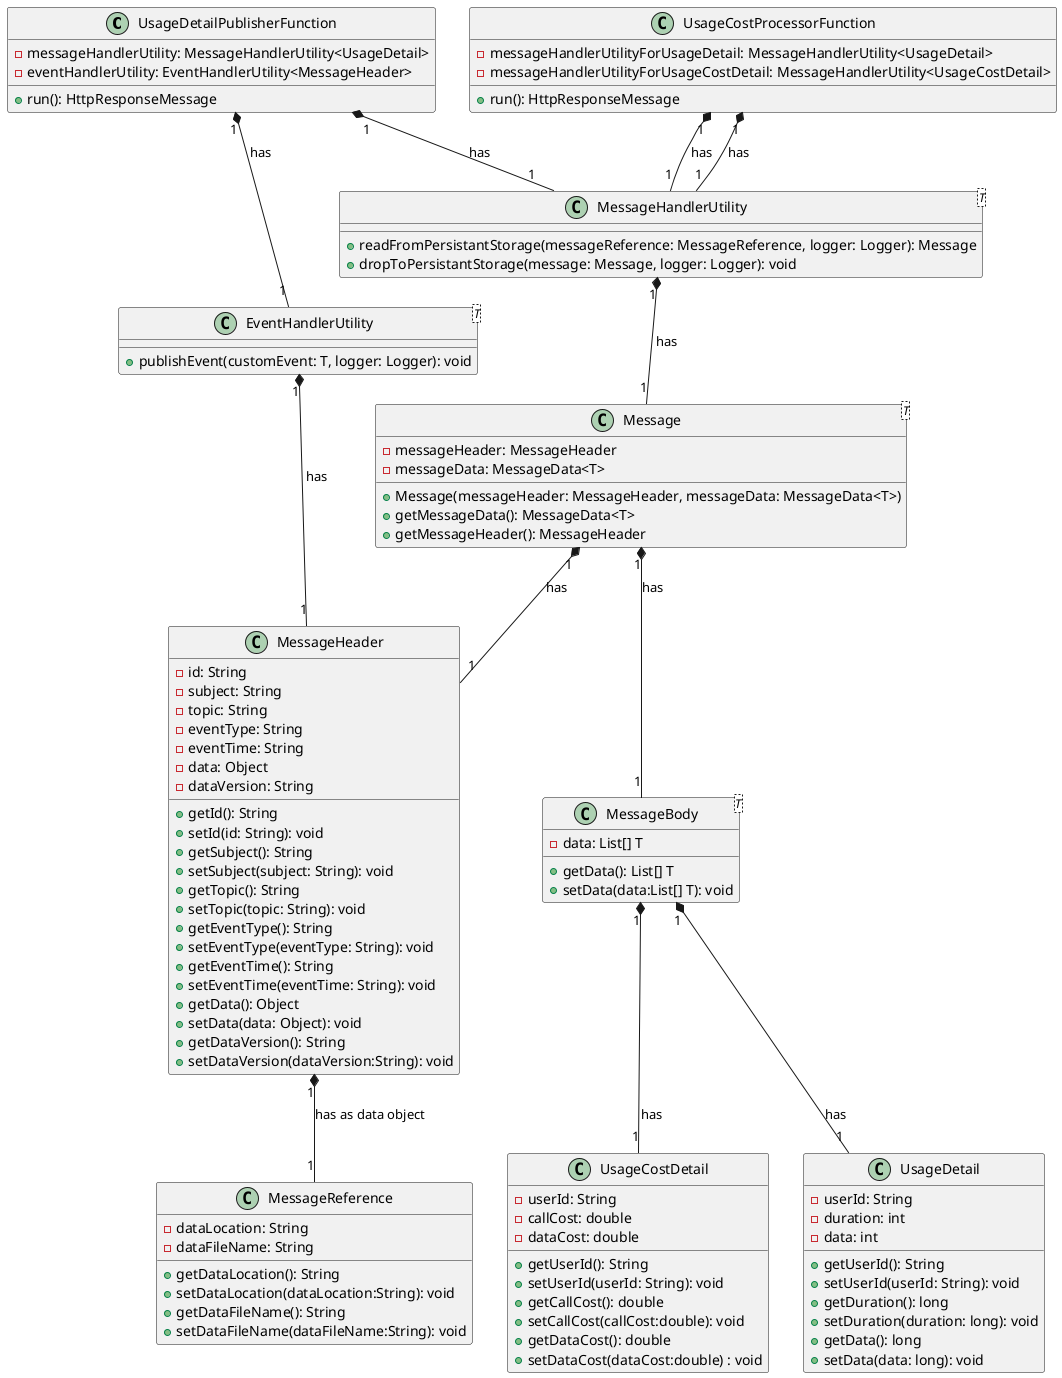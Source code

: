 @startuml
class UsageDetailPublisherFunction [[java:com.iluwatar.producer.calldetails.functions]] {
	-messageHandlerUtility: MessageHandlerUtility<UsageDetail>
	-eventHandlerUtility: EventHandlerUtility<MessageHeader>
	+run(): HttpResponseMessage
}

class UsageCostProcessorFunction [[java:com.iluwatar.consumer.callcostprocessor.functions]] {
	-messageHandlerUtilityForUsageDetail: MessageHandlerUtility<UsageDetail>
        -messageHandlerUtilityForUsageCostDetail: MessageHandlerUtility<UsageCostDetail>
	+run(): HttpResponseMessage
}

class "MessageHandlerUtility<T>" as MessageHandlerUtility_T [[java:com.iluwatar.claimcheckpattern.utility]] {
	+readFromPersistantStorage(messageReference: MessageReference, logger: Logger): Message
	+dropToPersistantStorage(message: Message, logger: Logger): void
}

class "EventHandlerUtility<T>" as EventHandlerUtility_T [[java:com.callusage.utility.PersistentLocalStorageUtility]] {
	+publishEvent(customEvent: T, logger: Logger): void
}

class "Message<T>" as Message_T [[java:com.iluwatar.claimcheckpattern.domain]] {
	-messageHeader: MessageHeader
	-messageData: MessageData<T>
	+Message(messageHeader: MessageHeader, messageData: MessageData<T>)
	+getMessageData(): MessageData<T>
	+getMessageHeader(): MessageHeader
}


class MessageHeader [[java:com.iluwatar.claimcheckpattern.domain]] {
	-id: String
	-subject: String
	-topic: String
	-eventType: String
	-eventTime: String
	-data: Object
	-dataVersion: String
	+getId(): String
	+setId(id: String): void
	+getSubject(): String
	+setSubject(subject: String): void
	+getTopic(): String
	+setTopic(topic: String): void
	+getEventType(): String
        +setEventType(eventType: String): void
        +getEventTime(): String
	+setEventTime(eventTime: String): void
        +getData(): Object
	+setData(data: Object): void
        +getDataVersion(): String
	+setDataVersion(dataVersion:String): void

}


class "MessageBody<T>" as MessageBody_T [[java:com.iluwatar.claimcheckpattern.domain]] {
	-data: List[] T
	+getData(): List[] T
	+setData(data:List[] T): void
}

class MessageReference [[java:com.iluwatar.claimcheckpattern.domain]] {
	-dataLocation: String
	-dataFileName: String
	+getDataLocation(): String
	+setDataLocation(dataLocation:String): void
	+getDataFileName(): String
	+setDataFileName(dataFileName:String): void
}

class UsageDetail [[java:com.iluwatar.claimcheckpattern.domain]] {
	-userId: String
	-duration: int
	-data: int
	+getUserId(): String
	+setUserId(userId: String): void
	+getDuration(): long
	+setDuration(duration: long): void
	+getData(): long
	+setData(data: long): void
}

class UsageCostDetail [[java:com.iluwatar.claimcheckpattern.domain]] {
	-userId: String
	-callCost: double
	-dataCost: double
	+getUserId(): String
	+setUserId(userId: String): void
	+getCallCost(): double
	+setCallCost(callCost:double): void
	+getDataCost(): double
	+setDataCost(dataCost:double) : void
}







Message_T "1" *-- "1" MessageHeader : has
Message_T "1" *-- "1" MessageBody_T : has
MessageHeader "1" *-- "1" MessageReference : has as data object
MessageBody_T "1" *-- "1" UsageDetail: has
MessageBody_T "1" *-- "1" UsageCostDetail: has

EventHandlerUtility_T "1" *-- "1" MessageHeader: has
MessageHandlerUtility_T "1" *-- "1" Message_T: has

UsageDetailPublisherFunction "1" *-- "1" MessageHandlerUtility_T : has
UsageDetailPublisherFunction "1" *-- "1" EventHandlerUtility_T : has

UsageCostProcessorFunction "1" *-- "1" MessageHandlerUtility_T : has
UsageCostProcessorFunction "1" *-- "1" MessageHandlerUtility_T : has
@enduml